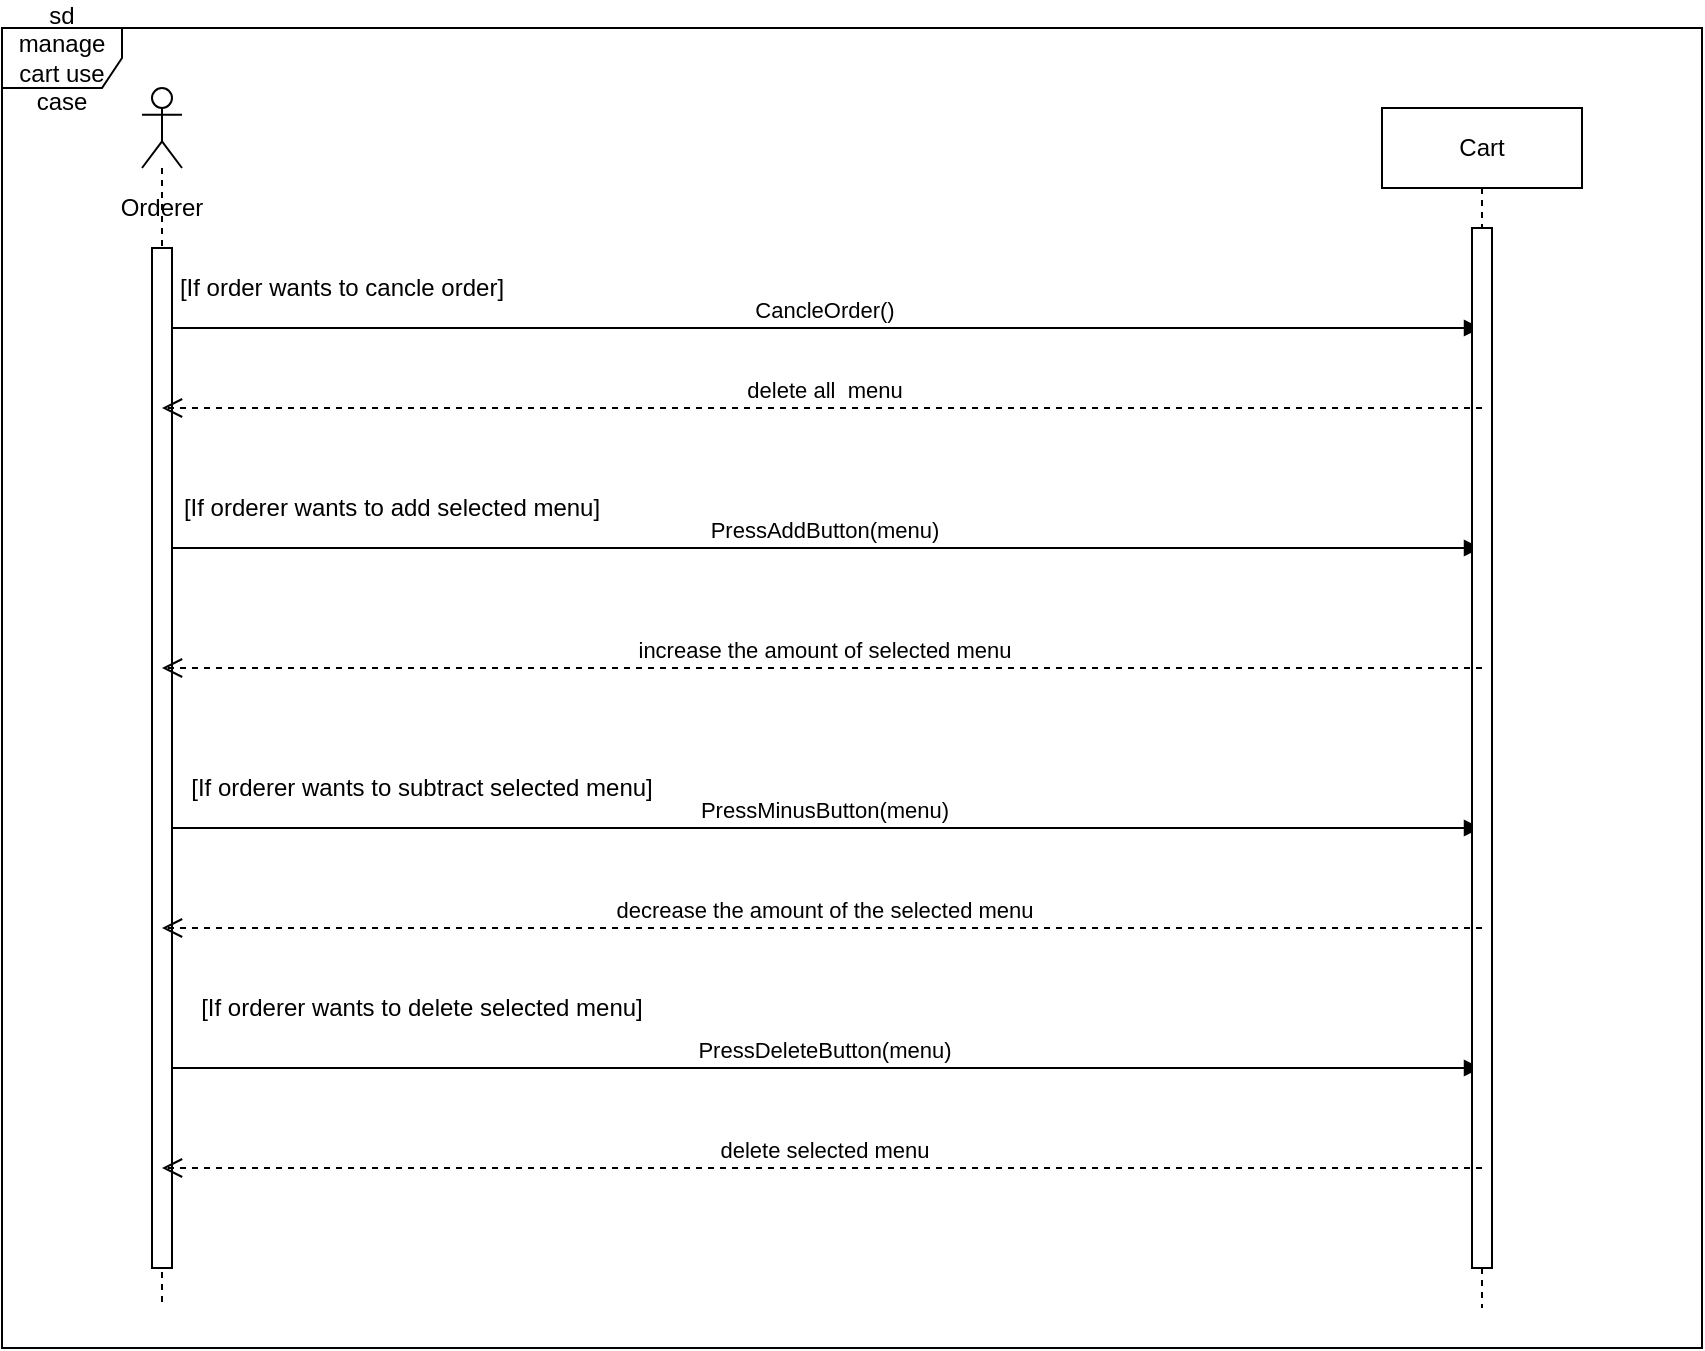 <mxfile version="13.8.0" type="github">
  <diagram id="kgpKYQtTHZ0yAKxKKP6v" name="Page-1">
    <mxGraphModel dx="3152" dy="1154" grid="1" gridSize="10" guides="1" tooltips="1" connect="1" arrows="1" fold="1" page="1" pageScale="1" pageWidth="850" pageHeight="1100" math="0" shadow="0">
      <root>
        <mxCell id="0" />
        <mxCell id="1" parent="0" />
        <mxCell id="8bF1790MiZEt0CITywCF-1" value="" style="shape=umlLifeline;participant=umlActor;perimeter=lifelinePerimeter;whiteSpace=wrap;html=1;container=1;collapsible=0;recursiveResize=0;verticalAlign=top;spacingTop=36;outlineConnect=0;size=40;" vertex="1" parent="1">
          <mxGeometry x="-280" y="80" width="20" height="610" as="geometry" />
        </mxCell>
        <mxCell id="8bF1790MiZEt0CITywCF-6" value="CancleOrder()" style="html=1;verticalAlign=bottom;endArrow=block;" edge="1" parent="8bF1790MiZEt0CITywCF-1" target="8bF1790MiZEt0CITywCF-5">
          <mxGeometry x="0.002" width="80" relative="1" as="geometry">
            <mxPoint x="10" y="120" as="sourcePoint" />
            <mxPoint x="90" y="120" as="targetPoint" />
            <mxPoint as="offset" />
          </mxGeometry>
        </mxCell>
        <mxCell id="8bF1790MiZEt0CITywCF-7" value="PressAddButton(menu)" style="html=1;verticalAlign=bottom;endArrow=block;" edge="1" parent="8bF1790MiZEt0CITywCF-1" target="8bF1790MiZEt0CITywCF-5">
          <mxGeometry x="0.002" width="80" relative="1" as="geometry">
            <mxPoint x="10" y="230" as="sourcePoint" />
            <mxPoint x="90" y="230" as="targetPoint" />
            <mxPoint as="offset" />
          </mxGeometry>
        </mxCell>
        <mxCell id="8bF1790MiZEt0CITywCF-9" value="PressMinusButton(menu)" style="html=1;verticalAlign=bottom;endArrow=block;" edge="1" parent="8bF1790MiZEt0CITywCF-1" target="8bF1790MiZEt0CITywCF-5">
          <mxGeometry x="0.002" width="80" relative="1" as="geometry">
            <mxPoint x="10" y="370" as="sourcePoint" />
            <mxPoint x="90" y="370" as="targetPoint" />
            <mxPoint as="offset" />
          </mxGeometry>
        </mxCell>
        <mxCell id="8bF1790MiZEt0CITywCF-12" value="PressDeleteButton(menu)" style="html=1;verticalAlign=bottom;endArrow=block;" edge="1" parent="8bF1790MiZEt0CITywCF-1" target="8bF1790MiZEt0CITywCF-5">
          <mxGeometry x="0.002" width="80" relative="1" as="geometry">
            <mxPoint x="10" y="490" as="sourcePoint" />
            <mxPoint x="90" y="490" as="targetPoint" />
            <mxPoint as="offset" />
          </mxGeometry>
        </mxCell>
        <mxCell id="8bF1790MiZEt0CITywCF-21" value="" style="html=1;points=[];perimeter=orthogonalPerimeter;" vertex="1" parent="8bF1790MiZEt0CITywCF-1">
          <mxGeometry x="5" y="80" width="10" height="510" as="geometry" />
        </mxCell>
        <mxCell id="8bF1790MiZEt0CITywCF-2" value="Orderer" style="text;html=1;strokeColor=none;fillColor=none;align=center;verticalAlign=middle;whiteSpace=wrap;rounded=0;" vertex="1" parent="1">
          <mxGeometry x="-290" y="130" width="40" height="20" as="geometry" />
        </mxCell>
        <mxCell id="8bF1790MiZEt0CITywCF-5" value="Cart" style="shape=umlLifeline;perimeter=lifelinePerimeter;whiteSpace=wrap;html=1;container=1;collapsible=0;recursiveResize=0;outlineConnect=0;" vertex="1" parent="1">
          <mxGeometry x="340" y="90" width="100" height="600" as="geometry" />
        </mxCell>
        <mxCell id="8bF1790MiZEt0CITywCF-22" value="" style="html=1;points=[];perimeter=orthogonalPerimeter;" vertex="1" parent="8bF1790MiZEt0CITywCF-5">
          <mxGeometry x="45" y="60" width="10" height="520" as="geometry" />
        </mxCell>
        <mxCell id="8bF1790MiZEt0CITywCF-8" value="increase the amount of selected menu" style="html=1;verticalAlign=bottom;endArrow=open;dashed=1;endSize=8;" edge="1" parent="1" target="8bF1790MiZEt0CITywCF-1">
          <mxGeometry x="-0.002" relative="1" as="geometry">
            <mxPoint x="390" y="370" as="sourcePoint" />
            <mxPoint x="310" y="370" as="targetPoint" />
            <mxPoint as="offset" />
          </mxGeometry>
        </mxCell>
        <mxCell id="8bF1790MiZEt0CITywCF-10" value="decrease the amount of the selected menu" style="html=1;verticalAlign=bottom;endArrow=open;dashed=1;endSize=8;" edge="1" parent="1" target="8bF1790MiZEt0CITywCF-1">
          <mxGeometry x="-0.002" relative="1" as="geometry">
            <mxPoint x="390" y="500" as="sourcePoint" />
            <mxPoint x="310" y="500" as="targetPoint" />
            <mxPoint as="offset" />
          </mxGeometry>
        </mxCell>
        <mxCell id="8bF1790MiZEt0CITywCF-11" value="delete all&amp;nbsp; menu" style="html=1;verticalAlign=bottom;endArrow=open;dashed=1;endSize=8;" edge="1" parent="1" target="8bF1790MiZEt0CITywCF-1">
          <mxGeometry x="-0.002" relative="1" as="geometry">
            <mxPoint x="390" y="240" as="sourcePoint" />
            <mxPoint x="310" y="240" as="targetPoint" />
            <mxPoint as="offset" />
          </mxGeometry>
        </mxCell>
        <mxCell id="8bF1790MiZEt0CITywCF-13" value="delete selected menu" style="html=1;verticalAlign=bottom;endArrow=open;dashed=1;endSize=8;" edge="1" parent="1" target="8bF1790MiZEt0CITywCF-1">
          <mxGeometry x="-0.002" relative="1" as="geometry">
            <mxPoint x="390" y="620" as="sourcePoint" />
            <mxPoint x="310" y="620" as="targetPoint" />
            <mxPoint as="offset" />
          </mxGeometry>
        </mxCell>
        <mxCell id="8bF1790MiZEt0CITywCF-14" value="[If order wants to cancle order]" style="text;html=1;strokeColor=none;fillColor=none;align=center;verticalAlign=middle;whiteSpace=wrap;rounded=0;" vertex="1" parent="1">
          <mxGeometry x="-270" y="170" width="180" height="20" as="geometry" />
        </mxCell>
        <mxCell id="8bF1790MiZEt0CITywCF-15" value="[If orderer wants to add selected menu]" style="text;html=1;strokeColor=none;fillColor=none;align=center;verticalAlign=middle;whiteSpace=wrap;rounded=0;" vertex="1" parent="1">
          <mxGeometry x="-270" y="280" width="230" height="20" as="geometry" />
        </mxCell>
        <mxCell id="8bF1790MiZEt0CITywCF-16" value="[If orderer wants to subtract selected menu]" style="text;html=1;strokeColor=none;fillColor=none;align=center;verticalAlign=middle;whiteSpace=wrap;rounded=0;" vertex="1" parent="1">
          <mxGeometry x="-260" y="420" width="240" height="20" as="geometry" />
        </mxCell>
        <mxCell id="8bF1790MiZEt0CITywCF-17" value="[If orderer wants to delete selected menu]" style="text;html=1;strokeColor=none;fillColor=none;align=center;verticalAlign=middle;whiteSpace=wrap;rounded=0;" vertex="1" parent="1">
          <mxGeometry x="-260" y="530" width="240" height="20" as="geometry" />
        </mxCell>
        <mxCell id="8bF1790MiZEt0CITywCF-20" value="sd manage cart use case" style="shape=umlFrame;whiteSpace=wrap;html=1;width=60;height=30;" vertex="1" parent="1">
          <mxGeometry x="-350" y="50" width="850" height="660" as="geometry" />
        </mxCell>
      </root>
    </mxGraphModel>
  </diagram>
</mxfile>
